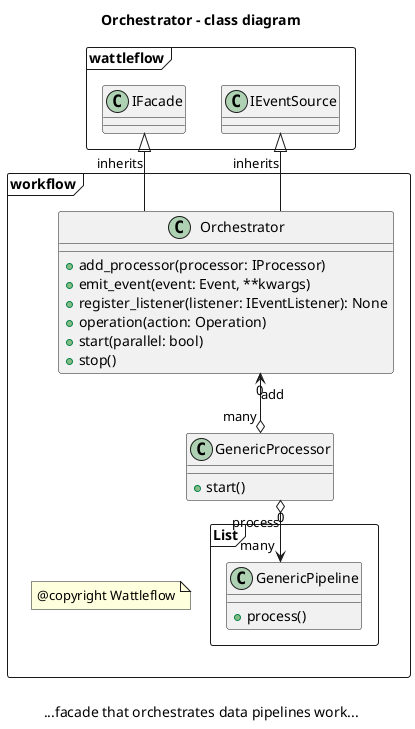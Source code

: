 @startuml

title Orchestrator - class diagram
caption \n...facade that orchestrates data pipelines work...

skinparam linetype ortho
!pragma teoz true
' top to bottom direction
' left to right direction

frame wattleflow {
  class IEventSource
  class IFacade
}
frame "workflow" {
  class Orchestrator {
    + add_processor(processor: IProcessor)
    + emit_event(event: Event, **kwargs)
    + register_listener(listener: IEventListener): None
    + operation(action: Operation)
    + start(parallel: bool)
    + stop()
  }

    class GenericProcessor {
      + start()
    }

    together {
      frame List {
        class GenericPipeline {
          + process()
        }
      }
      note "@copyright Wattleflow" as N1
  }
}

IEventSource <|-- Orchestrator: "inherits"
IFacade <|-- Orchestrator: "inherits"
Orchestrator "0" <--o "many" GenericProcessor: add
GenericProcessor "0" o--> "many" GenericPipeline: process

@enduml
